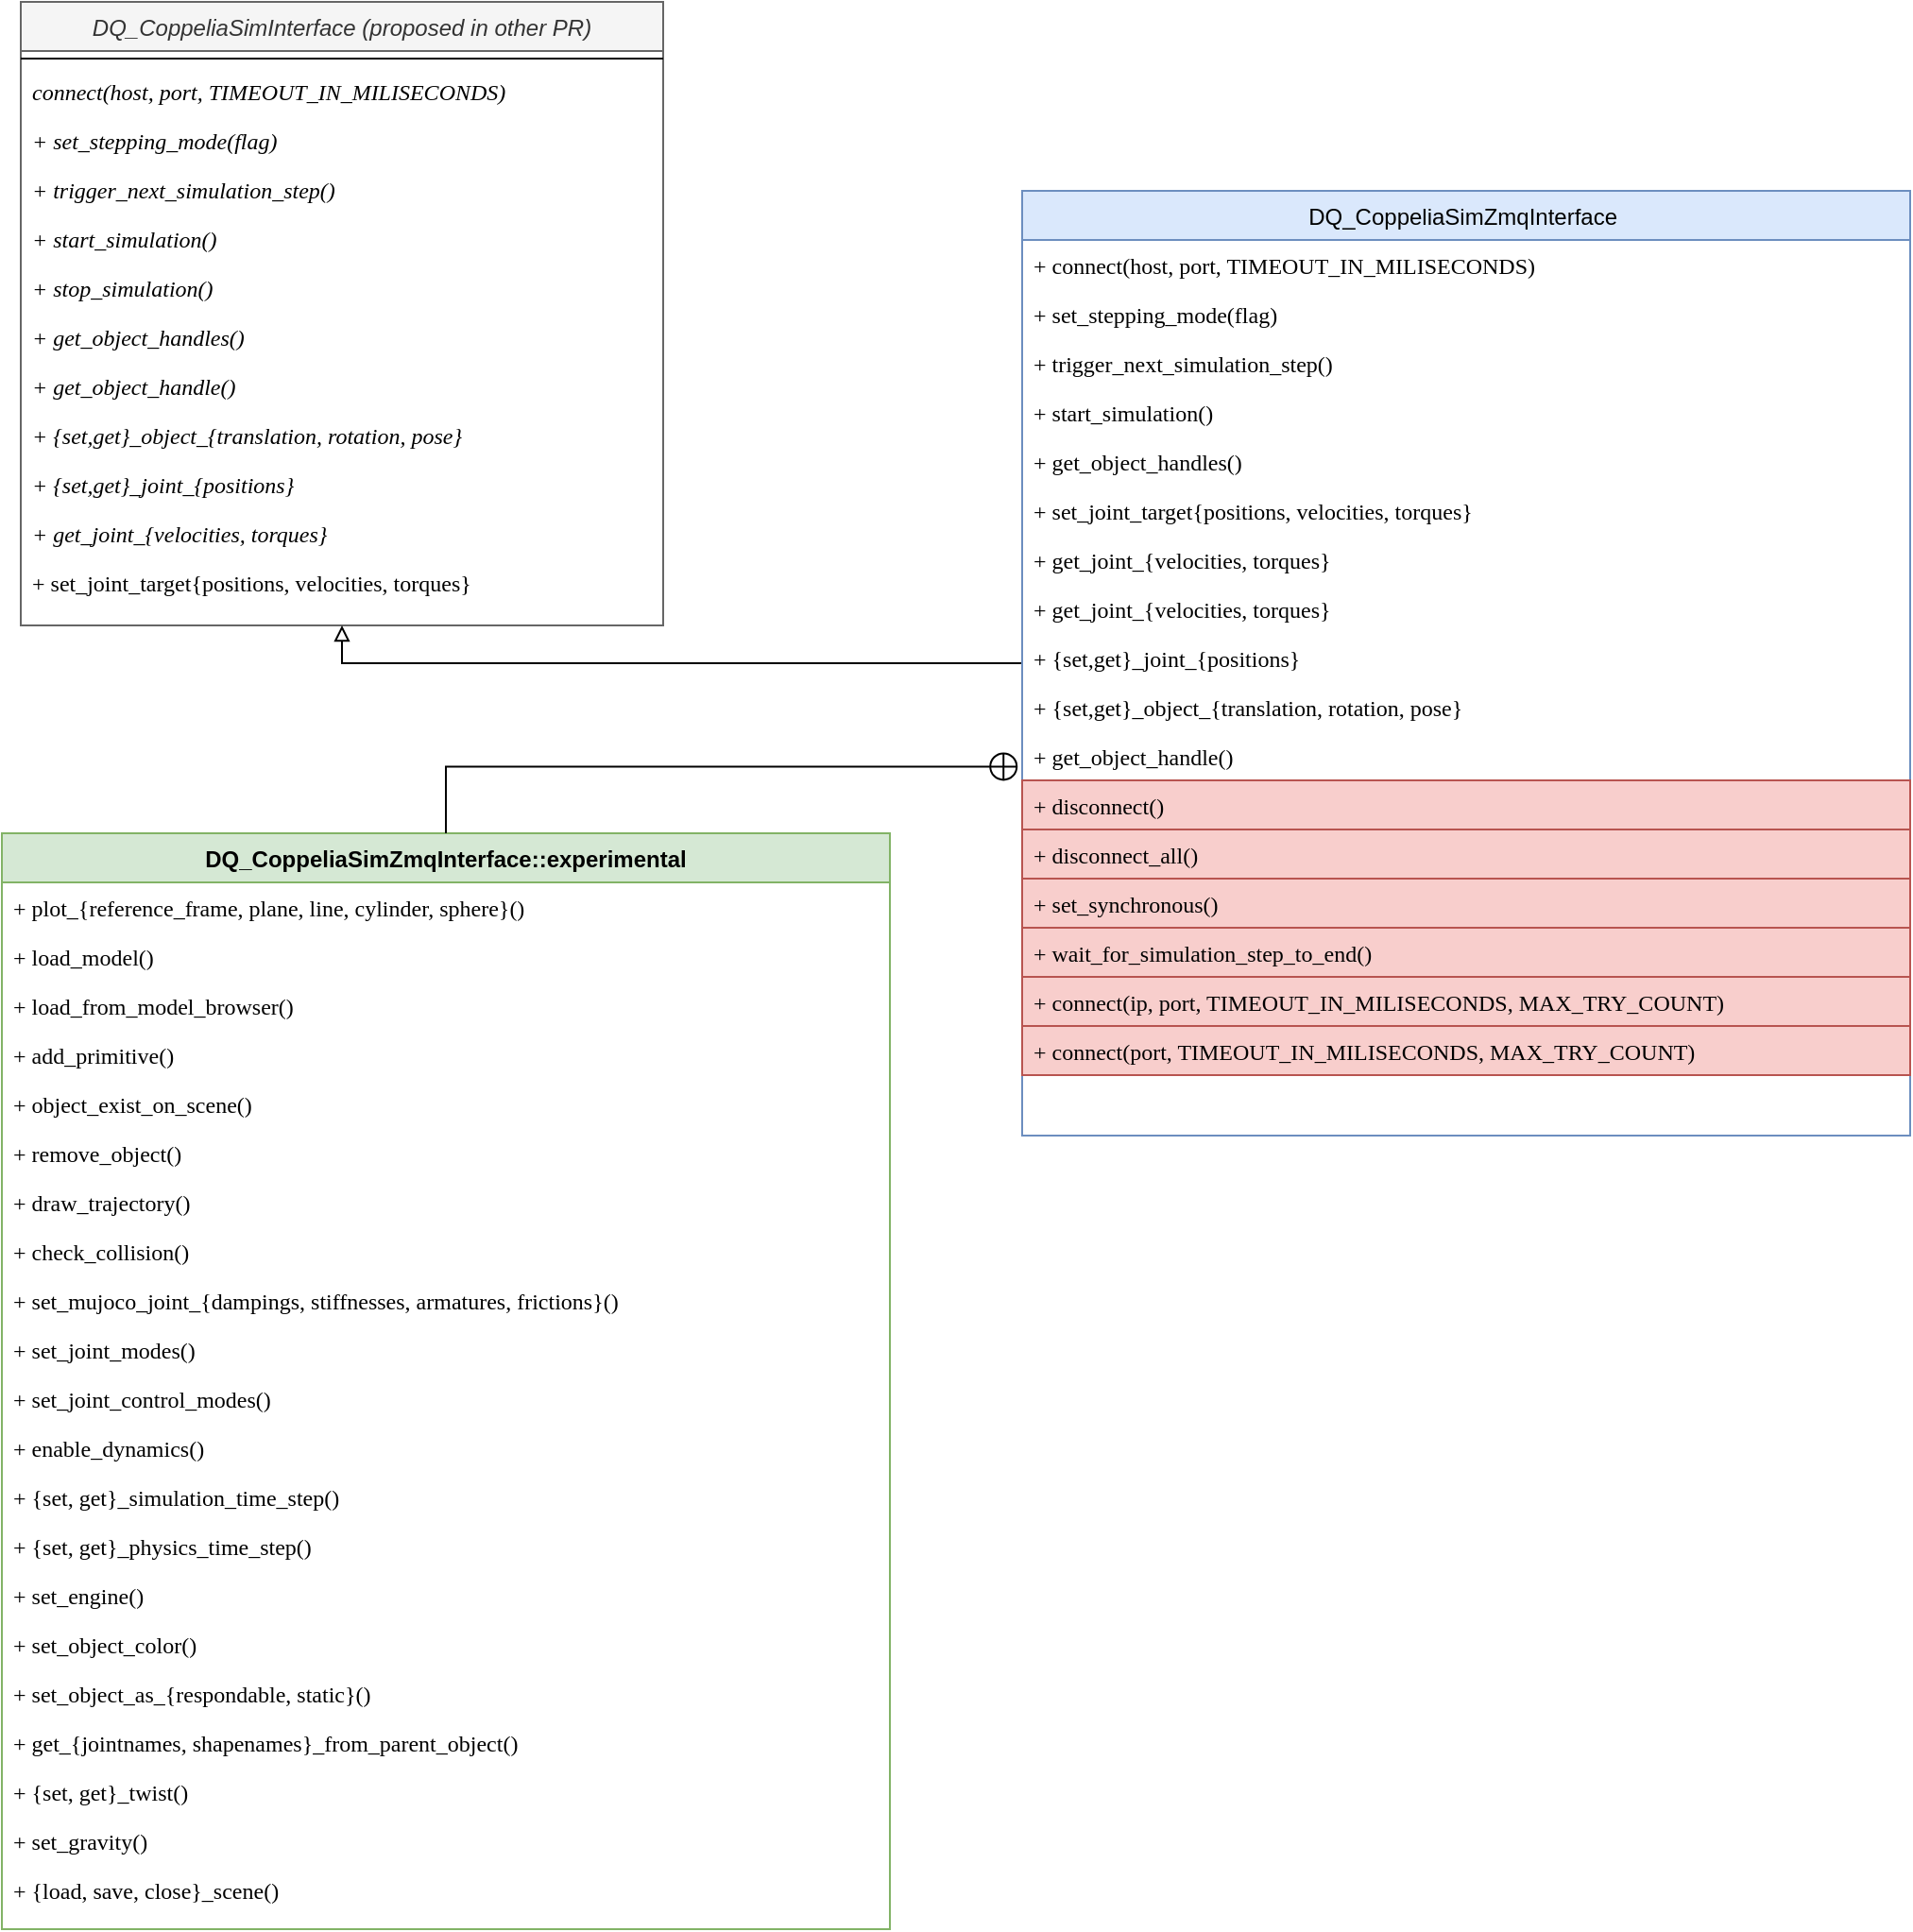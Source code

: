 <mxfile version="24.8.6">
  <diagram name="Page-1" id="Ek8pBSZyku47FPSbfNGV">
    <mxGraphModel dx="3813" dy="1469" grid="1" gridSize="10" guides="1" tooltips="1" connect="1" arrows="1" fold="1" page="1" pageScale="1" pageWidth="850" pageHeight="1100" math="0" shadow="0">
      <root>
        <mxCell id="0" />
        <mxCell id="1" parent="0" />
        <mxCell id="VGw1_anFC2ElRbmo3opK-2" value="DQ_CoppeliaSimInterface (proposed in other PR)" style="swimlane;fontStyle=2;align=center;verticalAlign=top;childLayout=stackLayout;horizontal=1;startSize=26;horizontalStack=0;resizeParent=1;resizeLast=0;collapsible=1;marginBottom=0;rounded=0;shadow=0;strokeWidth=1;fillColor=#f5f5f5;strokeColor=#666666;fontColor=#333333;" vertex="1" parent="1">
          <mxGeometry x="-810" y="110" width="340" height="330" as="geometry">
            <mxRectangle x="230" y="140" width="160" height="26" as="alternateBounds" />
          </mxGeometry>
        </mxCell>
        <mxCell id="VGw1_anFC2ElRbmo3opK-3" value="" style="line;html=1;strokeWidth=1;align=left;verticalAlign=middle;spacingTop=-1;spacingLeft=3;spacingRight=3;rotatable=0;labelPosition=right;points=[];portConstraint=eastwest;" vertex="1" parent="VGw1_anFC2ElRbmo3opK-2">
          <mxGeometry y="26" width="340" height="8" as="geometry" />
        </mxCell>
        <mxCell id="VGw1_anFC2ElRbmo3opK-4" value="connect(host, port, TIMEOUT_IN_MILISECONDS)" style="text;align=left;verticalAlign=top;spacingLeft=4;spacingRight=4;overflow=hidden;rotatable=0;points=[[0,0.5],[1,0.5]];portConstraint=eastwest;fontFamily=Verdana;fontStyle=2" vertex="1" parent="VGw1_anFC2ElRbmo3opK-2">
          <mxGeometry y="34" width="340" height="26" as="geometry" />
        </mxCell>
        <mxCell id="VGw1_anFC2ElRbmo3opK-5" value="+ set_stepping_mode(flag)" style="text;align=left;verticalAlign=top;spacingLeft=4;spacingRight=4;overflow=hidden;rotatable=0;points=[[0,0.5],[1,0.5]];portConstraint=eastwest;fontFamily=Verdana;fontStyle=2" vertex="1" parent="VGw1_anFC2ElRbmo3opK-2">
          <mxGeometry y="60" width="340" height="26" as="geometry" />
        </mxCell>
        <mxCell id="VGw1_anFC2ElRbmo3opK-6" value="+ trigger_next_simulation_step()" style="text;align=left;verticalAlign=top;spacingLeft=4;spacingRight=4;overflow=hidden;rotatable=0;points=[[0,0.5],[1,0.5]];portConstraint=eastwest;fontFamily=Verdana;fontStyle=2" vertex="1" parent="VGw1_anFC2ElRbmo3opK-2">
          <mxGeometry y="86" width="340" height="26" as="geometry" />
        </mxCell>
        <mxCell id="VGw1_anFC2ElRbmo3opK-7" value="+ start_simulation()" style="text;align=left;verticalAlign=top;spacingLeft=4;spacingRight=4;overflow=hidden;rotatable=0;points=[[0,0.5],[1,0.5]];portConstraint=eastwest;fontFamily=Verdana;fontStyle=2" vertex="1" parent="VGw1_anFC2ElRbmo3opK-2">
          <mxGeometry y="112" width="340" height="26" as="geometry" />
        </mxCell>
        <mxCell id="VGw1_anFC2ElRbmo3opK-8" value="+ stop_simulation()" style="text;align=left;verticalAlign=top;spacingLeft=4;spacingRight=4;overflow=hidden;rotatable=0;points=[[0,0.5],[1,0.5]];portConstraint=eastwest;fontFamily=Verdana;fontStyle=2" vertex="1" parent="VGw1_anFC2ElRbmo3opK-2">
          <mxGeometry y="138" width="340" height="26" as="geometry" />
        </mxCell>
        <mxCell id="VGw1_anFC2ElRbmo3opK-9" value="+ get_object_handles()" style="text;align=left;verticalAlign=top;spacingLeft=4;spacingRight=4;overflow=hidden;rotatable=0;points=[[0,0.5],[1,0.5]];portConstraint=eastwest;fontFamily=Verdana;fontStyle=2" vertex="1" parent="VGw1_anFC2ElRbmo3opK-2">
          <mxGeometry y="164" width="340" height="26" as="geometry" />
        </mxCell>
        <mxCell id="VGw1_anFC2ElRbmo3opK-10" value="+ get_object_handle()" style="text;align=left;verticalAlign=top;spacingLeft=4;spacingRight=4;overflow=hidden;rotatable=0;points=[[0,0.5],[1,0.5]];portConstraint=eastwest;fontFamily=Verdana;fontStyle=2" vertex="1" parent="VGw1_anFC2ElRbmo3opK-2">
          <mxGeometry y="190" width="340" height="26" as="geometry" />
        </mxCell>
        <mxCell id="VGw1_anFC2ElRbmo3opK-11" value="+ {set,get}_object_{translation, rotation, pose}" style="text;align=left;verticalAlign=top;spacingLeft=4;spacingRight=4;overflow=hidden;rotatable=0;points=[[0,0.5],[1,0.5]];portConstraint=eastwest;fontFamily=Verdana;fontStyle=2" vertex="1" parent="VGw1_anFC2ElRbmo3opK-2">
          <mxGeometry y="216" width="340" height="26" as="geometry" />
        </mxCell>
        <mxCell id="VGw1_anFC2ElRbmo3opK-12" value="+ {set,get}_joint_{positions}" style="text;align=left;verticalAlign=top;spacingLeft=4;spacingRight=4;overflow=hidden;rotatable=0;points=[[0,0.5],[1,0.5]];portConstraint=eastwest;fontFamily=Verdana;fontStyle=2" vertex="1" parent="VGw1_anFC2ElRbmo3opK-2">
          <mxGeometry y="242" width="340" height="26" as="geometry" />
        </mxCell>
        <mxCell id="VGw1_anFC2ElRbmo3opK-13" value="+ get_joint_{velocities, torques}" style="text;align=left;verticalAlign=top;spacingLeft=4;spacingRight=4;overflow=hidden;rotatable=0;points=[[0,0.5],[1,0.5]];portConstraint=eastwest;fontFamily=Verdana;fontStyle=2" vertex="1" parent="VGw1_anFC2ElRbmo3opK-2">
          <mxGeometry y="268" width="340" height="26" as="geometry" />
        </mxCell>
        <mxCell id="VGw1_anFC2ElRbmo3opK-14" value="+ set_joint_target{positions, velocities, torques}" style="text;align=left;verticalAlign=top;spacingLeft=4;spacingRight=4;overflow=hidden;rotatable=0;points=[[0,0.5],[1,0.5]];portConstraint=eastwest;fontFamily=Verdana;" vertex="1" parent="VGw1_anFC2ElRbmo3opK-2">
          <mxGeometry y="294" width="340" height="26" as="geometry" />
        </mxCell>
        <mxCell id="VGw1_anFC2ElRbmo3opK-16" style="edgeStyle=orthogonalEdgeStyle;rounded=0;orthogonalLoop=1;jettySize=auto;html=1;entryX=0.5;entryY=1;entryDx=0;entryDy=0;endArrow=block;endFill=0;" edge="1" parent="1" source="VGw1_anFC2ElRbmo3opK-15" target="VGw1_anFC2ElRbmo3opK-2">
          <mxGeometry relative="1" as="geometry" />
        </mxCell>
        <mxCell id="VGw1_anFC2ElRbmo3opK-15" value="DQ_CoppeliaSimZmqInterface " style="swimlane;fontStyle=0;align=center;verticalAlign=top;childLayout=stackLayout;horizontal=1;startSize=26;horizontalStack=0;resizeParent=1;resizeLast=0;collapsible=1;marginBottom=0;rounded=0;shadow=0;strokeWidth=1;fillColor=#dae8fc;strokeColor=#6c8ebf;" vertex="1" parent="1">
          <mxGeometry x="-280" y="210" width="470" height="500" as="geometry">
            <mxRectangle x="340" y="380" width="170" height="26" as="alternateBounds" />
          </mxGeometry>
        </mxCell>
        <mxCell id="VGw1_anFC2ElRbmo3opK-28" value="+ connect(host, port, TIMEOUT_IN_MILISECONDS)" style="text;align=left;verticalAlign=top;spacingLeft=4;spacingRight=4;overflow=hidden;rotatable=0;points=[[0,0.5],[1,0.5]];portConstraint=eastwest;fontFamily=Verdana;fontStyle=0" vertex="1" parent="VGw1_anFC2ElRbmo3opK-15">
          <mxGeometry y="26" width="470" height="26" as="geometry" />
        </mxCell>
        <mxCell id="VGw1_anFC2ElRbmo3opK-29" value="+ set_stepping_mode(flag)" style="text;align=left;verticalAlign=top;spacingLeft=4;spacingRight=4;overflow=hidden;rotatable=0;points=[[0,0.5],[1,0.5]];portConstraint=eastwest;fontFamily=Verdana;fontStyle=0" vertex="1" parent="VGw1_anFC2ElRbmo3opK-15">
          <mxGeometry y="52" width="470" height="26" as="geometry" />
        </mxCell>
        <mxCell id="VGw1_anFC2ElRbmo3opK-30" value="+ trigger_next_simulation_step()" style="text;align=left;verticalAlign=top;spacingLeft=4;spacingRight=4;overflow=hidden;rotatable=0;points=[[0,0.5],[1,0.5]];portConstraint=eastwest;fontFamily=Verdana;fontStyle=0" vertex="1" parent="VGw1_anFC2ElRbmo3opK-15">
          <mxGeometry y="78" width="470" height="26" as="geometry" />
        </mxCell>
        <mxCell id="VGw1_anFC2ElRbmo3opK-31" value="+ start_simulation()" style="text;align=left;verticalAlign=top;spacingLeft=4;spacingRight=4;overflow=hidden;rotatable=0;points=[[0,0.5],[1,0.5]];portConstraint=eastwest;fontFamily=Verdana;fontStyle=0" vertex="1" parent="VGw1_anFC2ElRbmo3opK-15">
          <mxGeometry y="104" width="470" height="26" as="geometry" />
        </mxCell>
        <mxCell id="VGw1_anFC2ElRbmo3opK-32" value="+ get_object_handles()" style="text;align=left;verticalAlign=top;spacingLeft=4;spacingRight=4;overflow=hidden;rotatable=0;points=[[0,0.5],[1,0.5]];portConstraint=eastwest;fontFamily=Verdana;fontStyle=0" vertex="1" parent="VGw1_anFC2ElRbmo3opK-15">
          <mxGeometry y="130" width="470" height="26" as="geometry" />
        </mxCell>
        <mxCell id="VGw1_anFC2ElRbmo3opK-37" value="+ set_joint_target{positions, velocities, torques}" style="text;align=left;verticalAlign=top;spacingLeft=4;spacingRight=4;overflow=hidden;rotatable=0;points=[[0,0.5],[1,0.5]];portConstraint=eastwest;fontFamily=Verdana;fontStyle=0" vertex="1" parent="VGw1_anFC2ElRbmo3opK-15">
          <mxGeometry y="156" width="470" height="26" as="geometry" />
        </mxCell>
        <mxCell id="VGw1_anFC2ElRbmo3opK-38" value="+ get_joint_{velocities, torques}" style="text;align=left;verticalAlign=top;spacingLeft=4;spacingRight=4;overflow=hidden;rotatable=0;points=[[0,0.5],[1,0.5]];portConstraint=eastwest;fontFamily=Verdana;fontStyle=0" vertex="1" parent="VGw1_anFC2ElRbmo3opK-15">
          <mxGeometry y="182" width="470" height="26" as="geometry" />
        </mxCell>
        <mxCell id="VGw1_anFC2ElRbmo3opK-36" value="+ get_joint_{velocities, torques}" style="text;align=left;verticalAlign=top;spacingLeft=4;spacingRight=4;overflow=hidden;rotatable=0;points=[[0,0.5],[1,0.5]];portConstraint=eastwest;fontFamily=Verdana;fontStyle=0" vertex="1" parent="VGw1_anFC2ElRbmo3opK-15">
          <mxGeometry y="208" width="470" height="26" as="geometry" />
        </mxCell>
        <mxCell id="VGw1_anFC2ElRbmo3opK-35" value="+ {set,get}_joint_{positions}" style="text;align=left;verticalAlign=top;spacingLeft=4;spacingRight=4;overflow=hidden;rotatable=0;points=[[0,0.5],[1,0.5]];portConstraint=eastwest;fontFamily=Verdana;fontStyle=0" vertex="1" parent="VGw1_anFC2ElRbmo3opK-15">
          <mxGeometry y="234" width="470" height="26" as="geometry" />
        </mxCell>
        <mxCell id="VGw1_anFC2ElRbmo3opK-34" value="+ {set,get}_object_{translation, rotation, pose}" style="text;align=left;verticalAlign=top;spacingLeft=4;spacingRight=4;overflow=hidden;rotatable=0;points=[[0,0.5],[1,0.5]];portConstraint=eastwest;fontFamily=Verdana;fontStyle=0" vertex="1" parent="VGw1_anFC2ElRbmo3opK-15">
          <mxGeometry y="260" width="470" height="26" as="geometry" />
        </mxCell>
        <mxCell id="VGw1_anFC2ElRbmo3opK-33" value="+ get_object_handle()" style="text;align=left;verticalAlign=top;spacingLeft=4;spacingRight=4;overflow=hidden;rotatable=0;points=[[0,0.5],[1,0.5]];portConstraint=eastwest;fontFamily=Verdana;fontStyle=0" vertex="1" parent="VGw1_anFC2ElRbmo3opK-15">
          <mxGeometry y="286" width="470" height="26" as="geometry" />
        </mxCell>
        <mxCell id="VGw1_anFC2ElRbmo3opK-41" value="+ disconnect()" style="text;align=left;verticalAlign=top;spacingLeft=4;spacingRight=4;overflow=hidden;rotatable=0;points=[[0,0.5],[1,0.5]];portConstraint=eastwest;fontFamily=Verdana;fontStyle=0;fillColor=#f8cecc;strokeColor=#b85450;" vertex="1" parent="VGw1_anFC2ElRbmo3opK-15">
          <mxGeometry y="312" width="470" height="26" as="geometry" />
        </mxCell>
        <mxCell id="VGw1_anFC2ElRbmo3opK-42" value="+ disconnect_all()" style="text;align=left;verticalAlign=top;spacingLeft=4;spacingRight=4;overflow=hidden;rotatable=0;points=[[0,0.5],[1,0.5]];portConstraint=eastwest;fontFamily=Verdana;fontStyle=0;fillColor=#f8cecc;strokeColor=#b85450;" vertex="1" parent="VGw1_anFC2ElRbmo3opK-15">
          <mxGeometry y="338" width="470" height="26" as="geometry" />
        </mxCell>
        <mxCell id="VGw1_anFC2ElRbmo3opK-43" value="+ set_synchronous()" style="text;align=left;verticalAlign=top;spacingLeft=4;spacingRight=4;overflow=hidden;rotatable=0;points=[[0,0.5],[1,0.5]];portConstraint=eastwest;fontFamily=Verdana;fontStyle=0;fillColor=#f8cecc;strokeColor=#b85450;" vertex="1" parent="VGw1_anFC2ElRbmo3opK-15">
          <mxGeometry y="364" width="470" height="26" as="geometry" />
        </mxCell>
        <mxCell id="VGw1_anFC2ElRbmo3opK-44" value="+ wait_for_simulation_step_to_end()" style="text;align=left;verticalAlign=top;spacingLeft=4;spacingRight=4;overflow=hidden;rotatable=0;points=[[0,0.5],[1,0.5]];portConstraint=eastwest;fontFamily=Verdana;fontStyle=0;fillColor=#f8cecc;strokeColor=#b85450;" vertex="1" parent="VGw1_anFC2ElRbmo3opK-15">
          <mxGeometry y="390" width="470" height="26" as="geometry" />
        </mxCell>
        <mxCell id="VGw1_anFC2ElRbmo3opK-45" value="+ connect(ip, port, TIMEOUT_IN_MILISECONDS, MAX_TRY_COUNT)" style="text;align=left;verticalAlign=top;spacingLeft=4;spacingRight=4;overflow=hidden;rotatable=0;points=[[0,0.5],[1,0.5]];portConstraint=eastwest;fontFamily=Verdana;fontStyle=0;fillColor=#f8cecc;strokeColor=#b85450;" vertex="1" parent="VGw1_anFC2ElRbmo3opK-15">
          <mxGeometry y="416" width="470" height="26" as="geometry" />
        </mxCell>
        <mxCell id="VGw1_anFC2ElRbmo3opK-46" value="+ connect(port, TIMEOUT_IN_MILISECONDS, MAX_TRY_COUNT)" style="text;align=left;verticalAlign=top;spacingLeft=4;spacingRight=4;overflow=hidden;rotatable=0;points=[[0,0.5],[1,0.5]];portConstraint=eastwest;fontFamily=Verdana;fontStyle=0;fillColor=#f8cecc;strokeColor=#b85450;" vertex="1" parent="VGw1_anFC2ElRbmo3opK-15">
          <mxGeometry y="442" width="470" height="26" as="geometry" />
        </mxCell>
        <mxCell id="VGw1_anFC2ElRbmo3opK-47" value="DQ_CoppeliaSimZmqInterface::experimental" style="swimlane;fontStyle=1;align=center;verticalAlign=top;childLayout=stackLayout;horizontal=1;startSize=26;horizontalStack=0;resizeParent=1;resizeLast=0;collapsible=1;marginBottom=0;rounded=0;shadow=0;strokeWidth=1;fillColor=#d5e8d4;strokeColor=#82b366;" vertex="1" parent="1">
          <mxGeometry x="-820" y="550" width="470" height="580" as="geometry">
            <mxRectangle x="340" y="380" width="170" height="26" as="alternateBounds" />
          </mxGeometry>
        </mxCell>
        <mxCell id="VGw1_anFC2ElRbmo3opK-66" value="+ plot_{reference_frame, plane, line, cylinder, sphere}()" style="text;align=left;verticalAlign=top;spacingLeft=4;spacingRight=4;overflow=hidden;rotatable=0;points=[[0,0.5],[1,0.5]];portConstraint=eastwest;fontFamily=Verdana;fontStyle=0" vertex="1" parent="VGw1_anFC2ElRbmo3opK-47">
          <mxGeometry y="26" width="470" height="26" as="geometry" />
        </mxCell>
        <mxCell id="VGw1_anFC2ElRbmo3opK-71" value="+ load_model()" style="text;align=left;verticalAlign=top;spacingLeft=4;spacingRight=4;overflow=hidden;rotatable=0;points=[[0,0.5],[1,0.5]];portConstraint=eastwest;fontFamily=Verdana;fontStyle=0" vertex="1" parent="VGw1_anFC2ElRbmo3opK-47">
          <mxGeometry y="52" width="470" height="26" as="geometry" />
        </mxCell>
        <mxCell id="VGw1_anFC2ElRbmo3opK-72" value="+ load_from_model_browser()" style="text;align=left;verticalAlign=top;spacingLeft=4;spacingRight=4;overflow=hidden;rotatable=0;points=[[0,0.5],[1,0.5]];portConstraint=eastwest;fontFamily=Verdana;fontStyle=0" vertex="1" parent="VGw1_anFC2ElRbmo3opK-47">
          <mxGeometry y="78" width="470" height="26" as="geometry" />
        </mxCell>
        <mxCell id="VGw1_anFC2ElRbmo3opK-73" value="+ add_primitive()" style="text;align=left;verticalAlign=top;spacingLeft=4;spacingRight=4;overflow=hidden;rotatable=0;points=[[0,0.5],[1,0.5]];portConstraint=eastwest;fontFamily=Verdana;fontStyle=0" vertex="1" parent="VGw1_anFC2ElRbmo3opK-47">
          <mxGeometry y="104" width="470" height="26" as="geometry" />
        </mxCell>
        <mxCell id="VGw1_anFC2ElRbmo3opK-74" value="+ object_exist_on_scene()" style="text;align=left;verticalAlign=top;spacingLeft=4;spacingRight=4;overflow=hidden;rotatable=0;points=[[0,0.5],[1,0.5]];portConstraint=eastwest;fontFamily=Verdana;fontStyle=0" vertex="1" parent="VGw1_anFC2ElRbmo3opK-47">
          <mxGeometry y="130" width="470" height="26" as="geometry" />
        </mxCell>
        <mxCell id="VGw1_anFC2ElRbmo3opK-75" value="+ remove_object()" style="text;align=left;verticalAlign=top;spacingLeft=4;spacingRight=4;overflow=hidden;rotatable=0;points=[[0,0.5],[1,0.5]];portConstraint=eastwest;fontFamily=Verdana;fontStyle=0" vertex="1" parent="VGw1_anFC2ElRbmo3opK-47">
          <mxGeometry y="156" width="470" height="26" as="geometry" />
        </mxCell>
        <mxCell id="VGw1_anFC2ElRbmo3opK-76" value="+ draw_trajectory()" style="text;align=left;verticalAlign=top;spacingLeft=4;spacingRight=4;overflow=hidden;rotatable=0;points=[[0,0.5],[1,0.5]];portConstraint=eastwest;fontFamily=Verdana;fontStyle=0" vertex="1" parent="VGw1_anFC2ElRbmo3opK-47">
          <mxGeometry y="182" width="470" height="26" as="geometry" />
        </mxCell>
        <mxCell id="VGw1_anFC2ElRbmo3opK-77" value="+ check_collision()" style="text;align=left;verticalAlign=top;spacingLeft=4;spacingRight=4;overflow=hidden;rotatable=0;points=[[0,0.5],[1,0.5]];portConstraint=eastwest;fontFamily=Verdana;fontStyle=0" vertex="1" parent="VGw1_anFC2ElRbmo3opK-47">
          <mxGeometry y="208" width="470" height="26" as="geometry" />
        </mxCell>
        <mxCell id="VGw1_anFC2ElRbmo3opK-78" value="+ set_mujoco_joint_{dampings, stiffnesses, armatures, frictions}()" style="text;align=left;verticalAlign=top;spacingLeft=4;spacingRight=4;overflow=hidden;rotatable=0;points=[[0,0.5],[1,0.5]];portConstraint=eastwest;fontFamily=Verdana;fontStyle=0" vertex="1" parent="VGw1_anFC2ElRbmo3opK-47">
          <mxGeometry y="234" width="470" height="26" as="geometry" />
        </mxCell>
        <mxCell id="VGw1_anFC2ElRbmo3opK-83" value="+ set_joint_modes()" style="text;align=left;verticalAlign=top;spacingLeft=4;spacingRight=4;overflow=hidden;rotatable=0;points=[[0,0.5],[1,0.5]];portConstraint=eastwest;fontFamily=Verdana;fontStyle=0" vertex="1" parent="VGw1_anFC2ElRbmo3opK-47">
          <mxGeometry y="260" width="470" height="26" as="geometry" />
        </mxCell>
        <mxCell id="VGw1_anFC2ElRbmo3opK-84" value="+ set_joint_control_modes()" style="text;align=left;verticalAlign=top;spacingLeft=4;spacingRight=4;overflow=hidden;rotatable=0;points=[[0,0.5],[1,0.5]];portConstraint=eastwest;fontFamily=Verdana;fontStyle=0" vertex="1" parent="VGw1_anFC2ElRbmo3opK-47">
          <mxGeometry y="286" width="470" height="26" as="geometry" />
        </mxCell>
        <mxCell id="VGw1_anFC2ElRbmo3opK-85" value="+ enable_dynamics()" style="text;align=left;verticalAlign=top;spacingLeft=4;spacingRight=4;overflow=hidden;rotatable=0;points=[[0,0.5],[1,0.5]];portConstraint=eastwest;fontFamily=Verdana;fontStyle=0" vertex="1" parent="VGw1_anFC2ElRbmo3opK-47">
          <mxGeometry y="312" width="470" height="26" as="geometry" />
        </mxCell>
        <mxCell id="VGw1_anFC2ElRbmo3opK-88" value="+ {set, get}_simulation_time_step()" style="text;align=left;verticalAlign=top;spacingLeft=4;spacingRight=4;overflow=hidden;rotatable=0;points=[[0,0.5],[1,0.5]];portConstraint=eastwest;fontFamily=Verdana;fontStyle=0" vertex="1" parent="VGw1_anFC2ElRbmo3opK-47">
          <mxGeometry y="338" width="470" height="26" as="geometry" />
        </mxCell>
        <mxCell id="VGw1_anFC2ElRbmo3opK-89" value="+ {set, get}_physics_time_step()" style="text;align=left;verticalAlign=top;spacingLeft=4;spacingRight=4;overflow=hidden;rotatable=0;points=[[0,0.5],[1,0.5]];portConstraint=eastwest;fontFamily=Verdana;fontStyle=0" vertex="1" parent="VGw1_anFC2ElRbmo3opK-47">
          <mxGeometry y="364" width="470" height="26" as="geometry" />
        </mxCell>
        <mxCell id="VGw1_anFC2ElRbmo3opK-90" value="+ set_engine()" style="text;align=left;verticalAlign=top;spacingLeft=4;spacingRight=4;overflow=hidden;rotatable=0;points=[[0,0.5],[1,0.5]];portConstraint=eastwest;fontFamily=Verdana;fontStyle=0" vertex="1" parent="VGw1_anFC2ElRbmo3opK-47">
          <mxGeometry y="390" width="470" height="26" as="geometry" />
        </mxCell>
        <mxCell id="VGw1_anFC2ElRbmo3opK-91" value="+ set_object_color()" style="text;align=left;verticalAlign=top;spacingLeft=4;spacingRight=4;overflow=hidden;rotatable=0;points=[[0,0.5],[1,0.5]];portConstraint=eastwest;fontFamily=Verdana;fontStyle=0" vertex="1" parent="VGw1_anFC2ElRbmo3opK-47">
          <mxGeometry y="416" width="470" height="26" as="geometry" />
        </mxCell>
        <mxCell id="VGw1_anFC2ElRbmo3opK-92" value="+ set_object_as_{respondable, static}()" style="text;align=left;verticalAlign=top;spacingLeft=4;spacingRight=4;overflow=hidden;rotatable=0;points=[[0,0.5],[1,0.5]];portConstraint=eastwest;fontFamily=Verdana;fontStyle=0" vertex="1" parent="VGw1_anFC2ElRbmo3opK-47">
          <mxGeometry y="442" width="470" height="26" as="geometry" />
        </mxCell>
        <mxCell id="VGw1_anFC2ElRbmo3opK-94" value="+ get_{jointnames, shapenames}_from_parent_object()" style="text;align=left;verticalAlign=top;spacingLeft=4;spacingRight=4;overflow=hidden;rotatable=0;points=[[0,0.5],[1,0.5]];portConstraint=eastwest;fontFamily=Verdana;fontStyle=0" vertex="1" parent="VGw1_anFC2ElRbmo3opK-47">
          <mxGeometry y="468" width="470" height="26" as="geometry" />
        </mxCell>
        <mxCell id="VGw1_anFC2ElRbmo3opK-95" value="+ {set, get}_twist()" style="text;align=left;verticalAlign=top;spacingLeft=4;spacingRight=4;overflow=hidden;rotatable=0;points=[[0,0.5],[1,0.5]];portConstraint=eastwest;fontFamily=Verdana;fontStyle=0" vertex="1" parent="VGw1_anFC2ElRbmo3opK-47">
          <mxGeometry y="494" width="470" height="26" as="geometry" />
        </mxCell>
        <mxCell id="VGw1_anFC2ElRbmo3opK-96" value="+ set_gravity()" style="text;align=left;verticalAlign=top;spacingLeft=4;spacingRight=4;overflow=hidden;rotatable=0;points=[[0,0.5],[1,0.5]];portConstraint=eastwest;fontFamily=Verdana;fontStyle=0" vertex="1" parent="VGw1_anFC2ElRbmo3opK-47">
          <mxGeometry y="520" width="470" height="26" as="geometry" />
        </mxCell>
        <mxCell id="VGw1_anFC2ElRbmo3opK-97" value="+ {load, save, close}_scene()" style="text;align=left;verticalAlign=top;spacingLeft=4;spacingRight=4;overflow=hidden;rotatable=0;points=[[0,0.5],[1,0.5]];portConstraint=eastwest;fontFamily=Verdana;fontStyle=0" vertex="1" parent="VGw1_anFC2ElRbmo3opK-47">
          <mxGeometry y="546" width="470" height="26" as="geometry" />
        </mxCell>
        <mxCell id="VGw1_anFC2ElRbmo3opK-65" style="edgeStyle=orthogonalEdgeStyle;rounded=0;orthogonalLoop=1;jettySize=auto;html=1;entryX=-0.004;entryY=0.719;entryDx=0;entryDy=0;entryPerimeter=0;endArrow=circlePlus;endFill=0;" edge="1" parent="1" source="VGw1_anFC2ElRbmo3opK-47" target="VGw1_anFC2ElRbmo3opK-33">
          <mxGeometry relative="1" as="geometry" />
        </mxCell>
      </root>
    </mxGraphModel>
  </diagram>
</mxfile>
